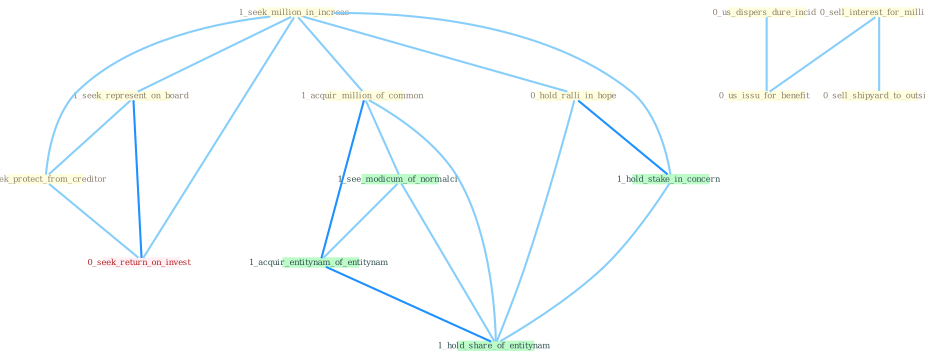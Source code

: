 Graph G{ 
    node
    [shape=polygon,style=filled,width=.5,height=.06,color="#BDFCC9",fixedsize=true,fontsize=4,
    fontcolor="#2f4f4f"];
    {node
    [color="#ffffe0", fontcolor="#8b7d6b"] "1_seek_million_in_increas " "0_sell_interest_for_million " "1_seek_represent_on_board " "0_us_dispers_dure_incid " "0_hold_ralli_in_hope " "1_acquir_million_of_common " "0_us_issu_for_benefit " "1_seek_protect_from_creditor " "0_sell_shipyard_to_outsid "}
{node [color="#fff0f5", fontcolor="#b22222"] "0_seek_return_on_invest "}
edge [color="#B0E2FF"];

	"1_seek_million_in_increas " -- "1_seek_represent_on_board " [w="1", color="#87cefa" ];
	"1_seek_million_in_increas " -- "0_hold_ralli_in_hope " [w="1", color="#87cefa" ];
	"1_seek_million_in_increas " -- "1_acquir_million_of_common " [w="1", color="#87cefa" ];
	"1_seek_million_in_increas " -- "1_seek_protect_from_creditor " [w="1", color="#87cefa" ];
	"1_seek_million_in_increas " -- "1_hold_stake_in_concern " [w="1", color="#87cefa" ];
	"1_seek_million_in_increas " -- "0_seek_return_on_invest " [w="1", color="#87cefa" ];
	"0_sell_interest_for_million " -- "0_us_issu_for_benefit " [w="1", color="#87cefa" ];
	"0_sell_interest_for_million " -- "0_sell_shipyard_to_outsid " [w="1", color="#87cefa" ];
	"1_seek_represent_on_board " -- "1_seek_protect_from_creditor " [w="1", color="#87cefa" ];
	"1_seek_represent_on_board " -- "0_seek_return_on_invest " [w="2", color="#1e90ff" , len=0.8];
	"0_us_dispers_dure_incid " -- "0_us_issu_for_benefit " [w="1", color="#87cefa" ];
	"0_hold_ralli_in_hope " -- "1_hold_stake_in_concern " [w="2", color="#1e90ff" , len=0.8];
	"0_hold_ralli_in_hope " -- "1_hold_share_of_entitynam " [w="1", color="#87cefa" ];
	"1_acquir_million_of_common " -- "1_see_modicum_of_normalci " [w="1", color="#87cefa" ];
	"1_acquir_million_of_common " -- "1_acquir_entitynam_of_entitynam " [w="2", color="#1e90ff" , len=0.8];
	"1_acquir_million_of_common " -- "1_hold_share_of_entitynam " [w="1", color="#87cefa" ];
	"1_seek_protect_from_creditor " -- "0_seek_return_on_invest " [w="1", color="#87cefa" ];
	"1_hold_stake_in_concern " -- "1_hold_share_of_entitynam " [w="1", color="#87cefa" ];
	"1_see_modicum_of_normalci " -- "1_acquir_entitynam_of_entitynam " [w="1", color="#87cefa" ];
	"1_see_modicum_of_normalci " -- "1_hold_share_of_entitynam " [w="1", color="#87cefa" ];
	"1_acquir_entitynam_of_entitynam " -- "1_hold_share_of_entitynam " [w="2", color="#1e90ff" , len=0.8];
}